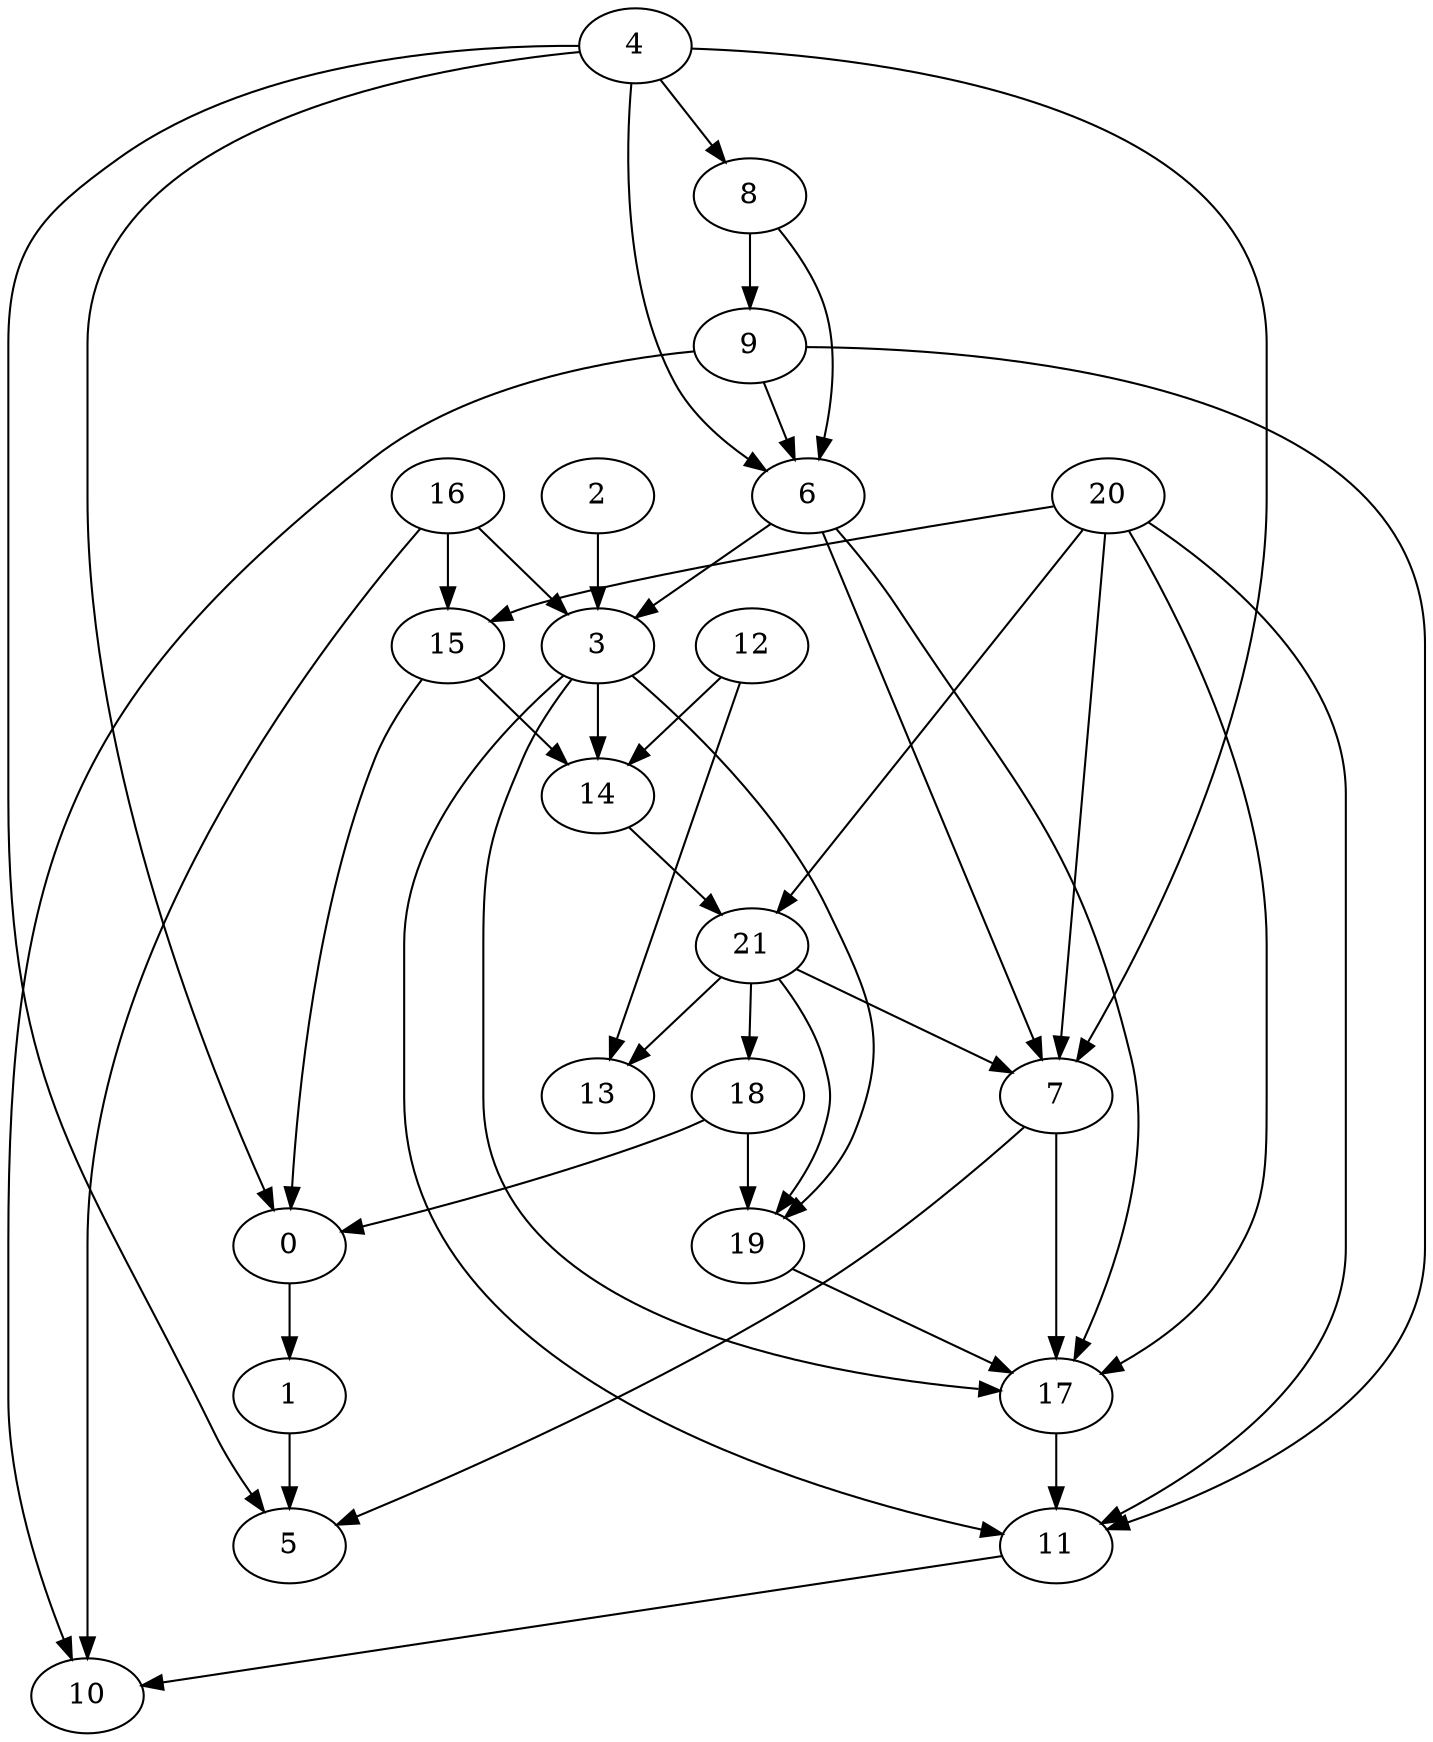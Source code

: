 strict digraph "" {
	0	 [pos="54.65303659439087,32.56894052028656"];
	1	 [pos="91.35208129882812,42.68897473812103"];
	0 -> 1;
	5	 [pos="29.11173403263092,61.24850511550903"];
	1 -> 5;
	2	 [pos="35.58163046836853,70.81334590911865"];
	3	 [pos="78.4502625465393,45.92167139053345"];
	2 -> 3;
	11	 [pos="48.70561361312866,20.2451229095459"];
	3 -> 11;
	14	 [pos="98.21382164955139,16.85567945241928"];
	3 -> 14;
	17	 [pos="15.487831830978394,45.17361521720886"];
	3 -> 17;
	19	 [pos="74.94321465492249,42.59435832500458"];
	3 -> 19;
	4	 [pos="83.38099718093872,17.567342519760132"];
	4 -> 0;
	4 -> 5;
	6	 [pos="76.50099396705627,66.94446802139282"];
	4 -> 6;
	7	 [pos="97.46100902557373,2.091388776898384"];
	4 -> 7;
	8	 [pos="28.271380066871643,33.618736267089844"];
	4 -> 8;
	6 -> 3;
	6 -> 7;
	6 -> 17;
	7 -> 5;
	7 -> 17;
	8 -> 6;
	9	 [pos="92.49744415283203,81.38040900230408"];
	8 -> 9;
	9 -> 6;
	10	 [pos="56.75802230834961,5.7403214275836945"];
	9 -> 10;
	9 -> 11;
	11 -> 10;
	12	 [pos="59.75620150566101,61.6721510887146"];
	13	 [pos="3.469279035925865,6.240648776292801"];
	12 -> 13;
	12 -> 14;
	21	 [pos="99.74220395088196,34.22019183635712"];
	14 -> 21;
	15	 [pos="92.77713894844055,31.862515211105347"];
	15 -> 0;
	15 -> 14;
	16	 [pos="15.930826961994171,59.44521427154541"];
	16 -> 3;
	16 -> 10;
	16 -> 15;
	17 -> 11;
	18	 [pos="5.337929353117943,18.546417355537415"];
	18 -> 0;
	18 -> 19;
	19 -> 17;
	20	 [pos="71.34777307510376,91.18220210075378"];
	20 -> 7;
	20 -> 11;
	20 -> 15;
	20 -> 17;
	20 -> 21;
	21 -> 7;
	21 -> 13;
	21 -> 18;
	21 -> 19;
}

